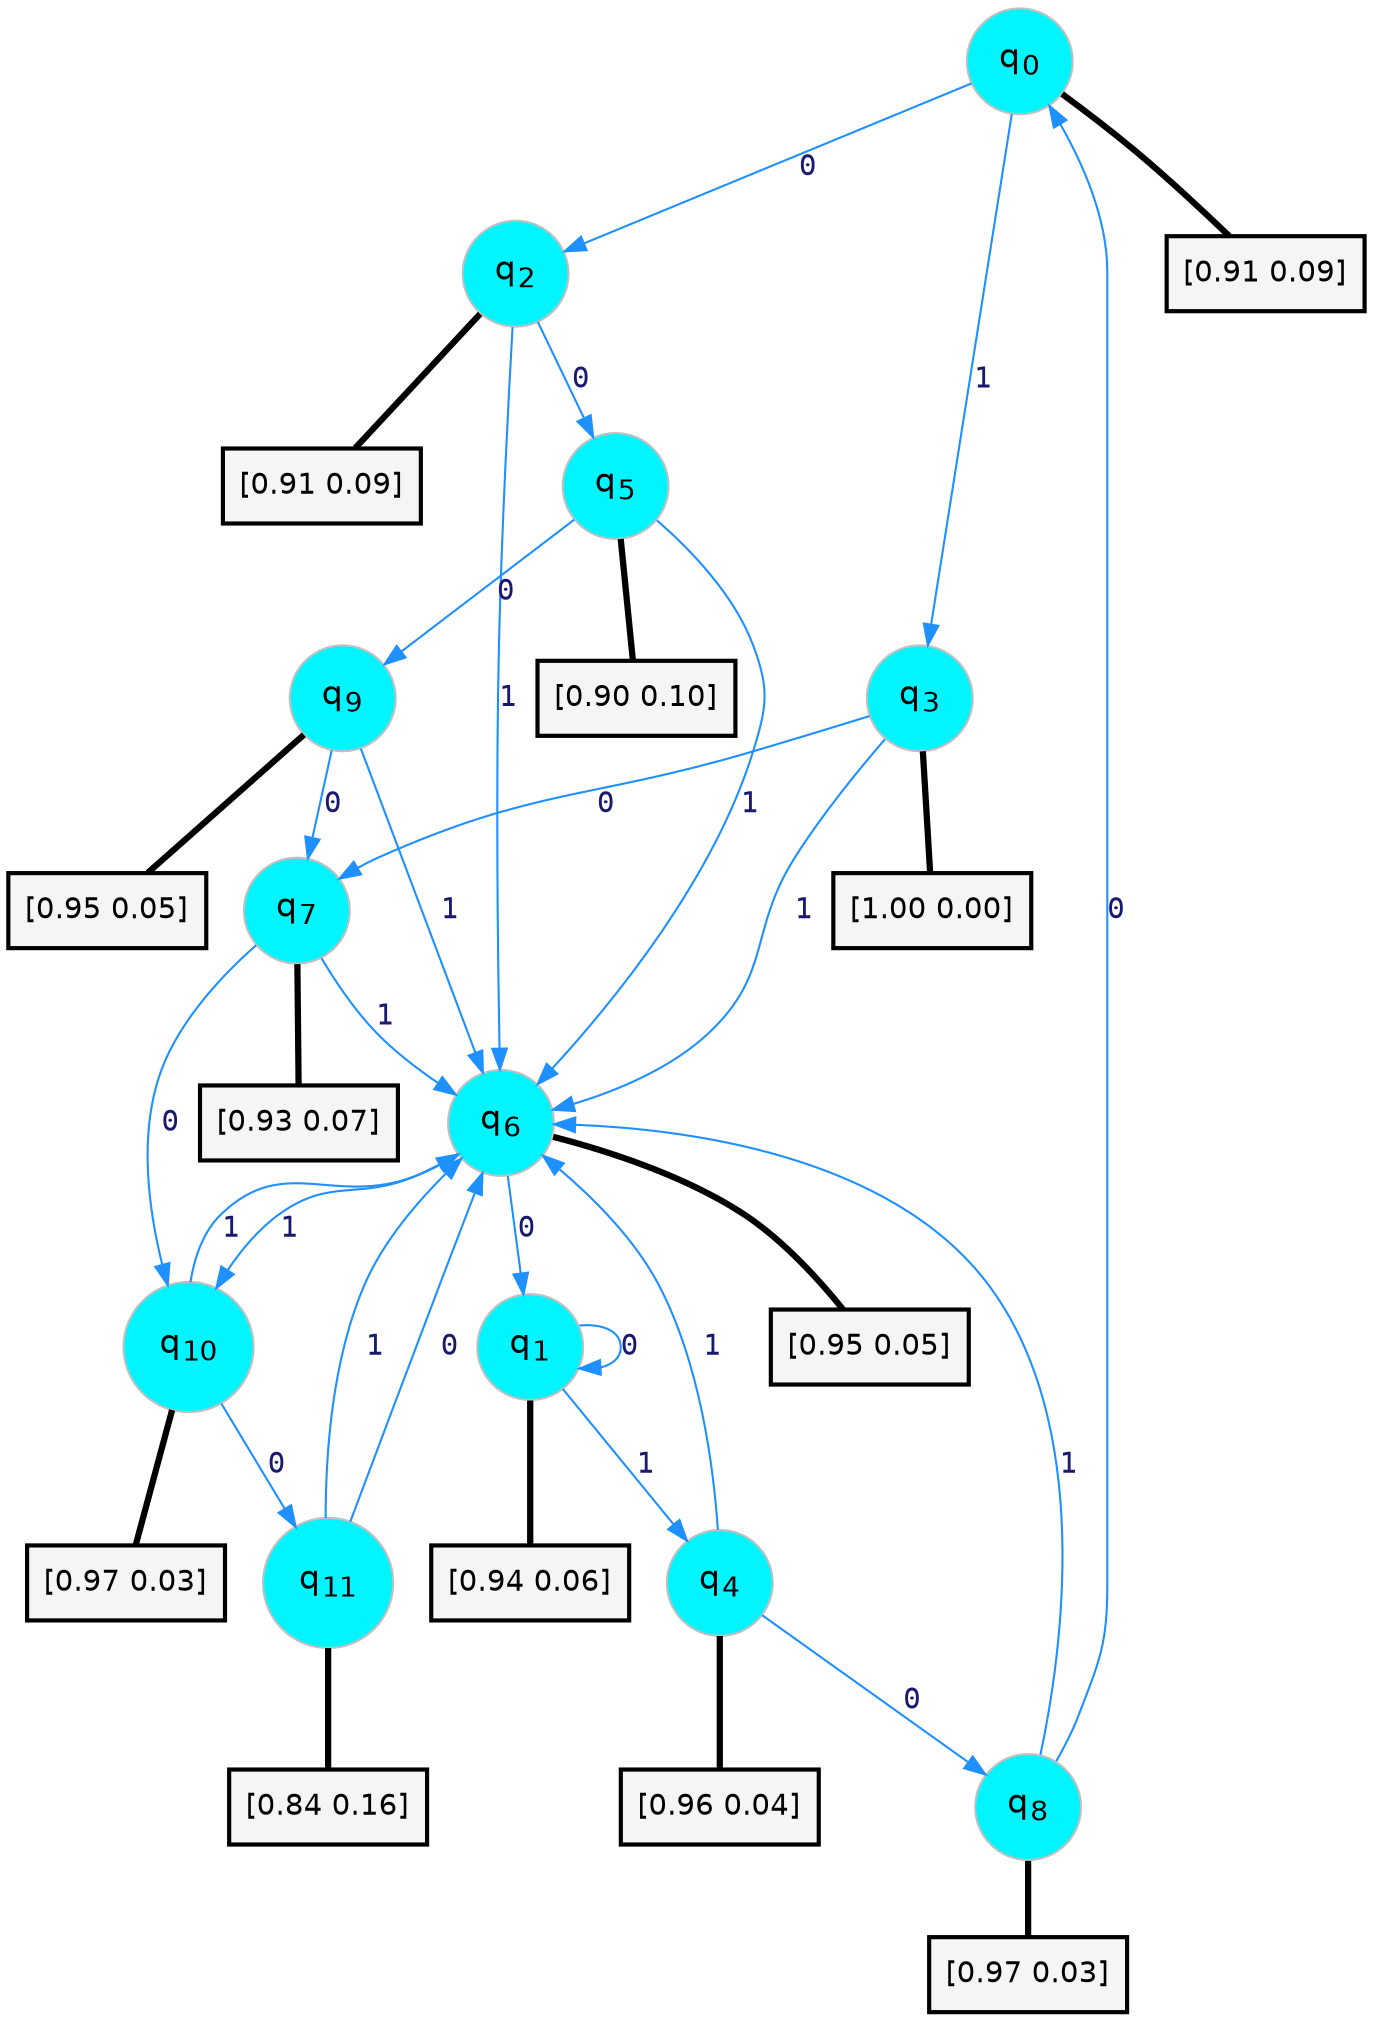 digraph G {
graph [
bgcolor=transparent, dpi=300, rankdir=TD, size="40,25"];
node [
color=gray, fillcolor=turquoise1, fontcolor=black, fontname=Helvetica, fontsize=16, fontweight=bold, shape=circle, style=filled];
edge [
arrowsize=1, color=dodgerblue1, fontcolor=midnightblue, fontname=courier, fontweight=bold, penwidth=1, style=solid, weight=20];
0[label=<q<SUB>0</SUB>>];
1[label=<q<SUB>1</SUB>>];
2[label=<q<SUB>2</SUB>>];
3[label=<q<SUB>3</SUB>>];
4[label=<q<SUB>4</SUB>>];
5[label=<q<SUB>5</SUB>>];
6[label=<q<SUB>6</SUB>>];
7[label=<q<SUB>7</SUB>>];
8[label=<q<SUB>8</SUB>>];
9[label=<q<SUB>9</SUB>>];
10[label=<q<SUB>10</SUB>>];
11[label=<q<SUB>11</SUB>>];
12[label="[0.91 0.09]", shape=box,fontcolor=black, fontname=Helvetica, fontsize=14, penwidth=2, fillcolor=whitesmoke,color=black];
13[label="[0.94 0.06]", shape=box,fontcolor=black, fontname=Helvetica, fontsize=14, penwidth=2, fillcolor=whitesmoke,color=black];
14[label="[0.91 0.09]", shape=box,fontcolor=black, fontname=Helvetica, fontsize=14, penwidth=2, fillcolor=whitesmoke,color=black];
15[label="[1.00 0.00]", shape=box,fontcolor=black, fontname=Helvetica, fontsize=14, penwidth=2, fillcolor=whitesmoke,color=black];
16[label="[0.96 0.04]", shape=box,fontcolor=black, fontname=Helvetica, fontsize=14, penwidth=2, fillcolor=whitesmoke,color=black];
17[label="[0.90 0.10]", shape=box,fontcolor=black, fontname=Helvetica, fontsize=14, penwidth=2, fillcolor=whitesmoke,color=black];
18[label="[0.95 0.05]", shape=box,fontcolor=black, fontname=Helvetica, fontsize=14, penwidth=2, fillcolor=whitesmoke,color=black];
19[label="[0.93 0.07]", shape=box,fontcolor=black, fontname=Helvetica, fontsize=14, penwidth=2, fillcolor=whitesmoke,color=black];
20[label="[0.97 0.03]", shape=box,fontcolor=black, fontname=Helvetica, fontsize=14, penwidth=2, fillcolor=whitesmoke,color=black];
21[label="[0.95 0.05]", shape=box,fontcolor=black, fontname=Helvetica, fontsize=14, penwidth=2, fillcolor=whitesmoke,color=black];
22[label="[0.97 0.03]", shape=box,fontcolor=black, fontname=Helvetica, fontsize=14, penwidth=2, fillcolor=whitesmoke,color=black];
23[label="[0.84 0.16]", shape=box,fontcolor=black, fontname=Helvetica, fontsize=14, penwidth=2, fillcolor=whitesmoke,color=black];
0->2 [label=0];
0->3 [label=1];
0->12 [arrowhead=none, penwidth=3,color=black];
1->1 [label=0];
1->4 [label=1];
1->13 [arrowhead=none, penwidth=3,color=black];
2->5 [label=0];
2->6 [label=1];
2->14 [arrowhead=none, penwidth=3,color=black];
3->7 [label=0];
3->6 [label=1];
3->15 [arrowhead=none, penwidth=3,color=black];
4->8 [label=0];
4->6 [label=1];
4->16 [arrowhead=none, penwidth=3,color=black];
5->9 [label=0];
5->6 [label=1];
5->17 [arrowhead=none, penwidth=3,color=black];
6->1 [label=0];
6->10 [label=1];
6->18 [arrowhead=none, penwidth=3,color=black];
7->10 [label=0];
7->6 [label=1];
7->19 [arrowhead=none, penwidth=3,color=black];
8->0 [label=0];
8->6 [label=1];
8->20 [arrowhead=none, penwidth=3,color=black];
9->7 [label=0];
9->6 [label=1];
9->21 [arrowhead=none, penwidth=3,color=black];
10->11 [label=0];
10->6 [label=1];
10->22 [arrowhead=none, penwidth=3,color=black];
11->6 [label=0];
11->6 [label=1];
11->23 [arrowhead=none, penwidth=3,color=black];
}
